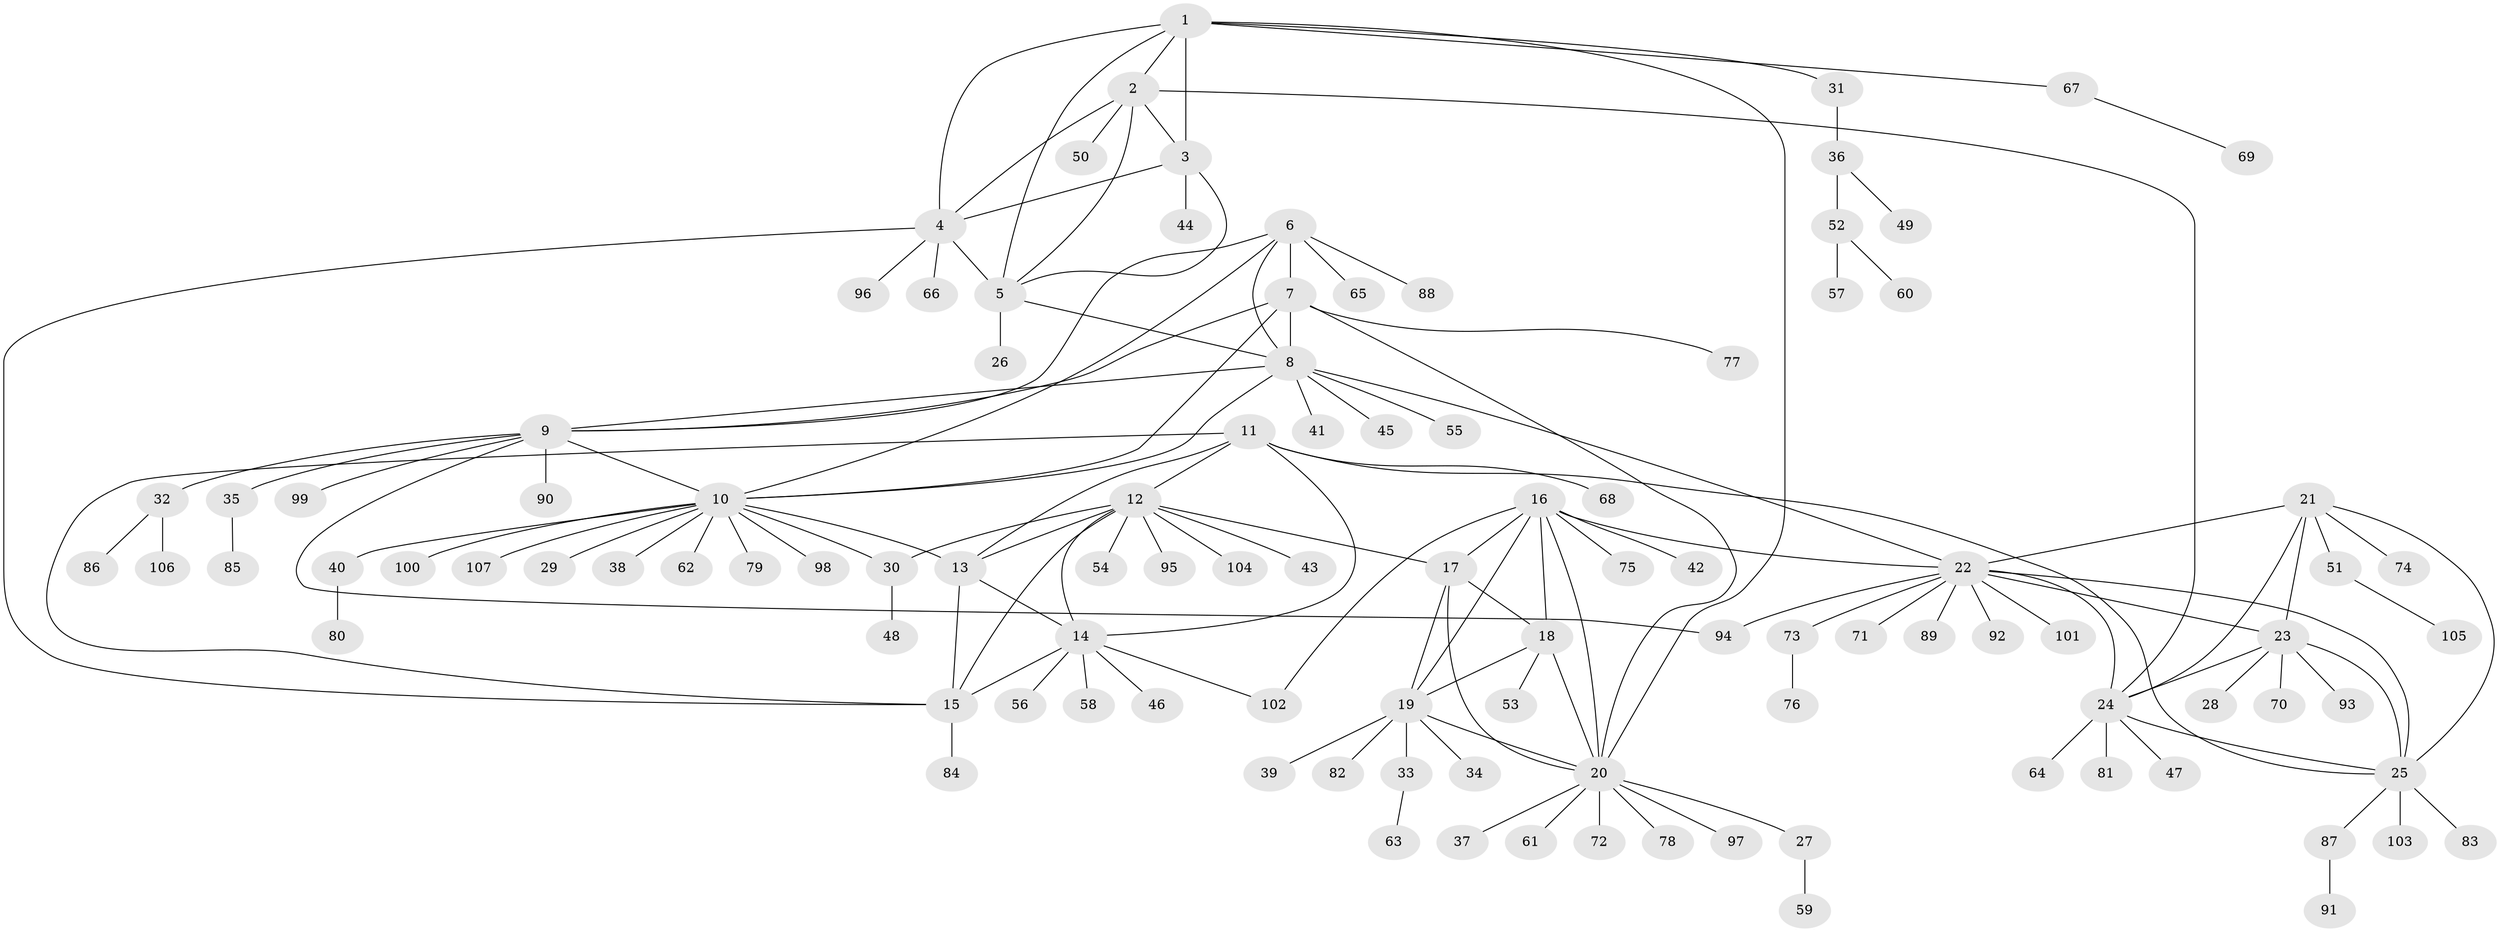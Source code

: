 // Generated by graph-tools (version 1.1) at 2025/56/03/09/25 04:56:04]
// undirected, 107 vertices, 145 edges
graph export_dot {
graph [start="1"]
  node [color=gray90,style=filled];
  1;
  2;
  3;
  4;
  5;
  6;
  7;
  8;
  9;
  10;
  11;
  12;
  13;
  14;
  15;
  16;
  17;
  18;
  19;
  20;
  21;
  22;
  23;
  24;
  25;
  26;
  27;
  28;
  29;
  30;
  31;
  32;
  33;
  34;
  35;
  36;
  37;
  38;
  39;
  40;
  41;
  42;
  43;
  44;
  45;
  46;
  47;
  48;
  49;
  50;
  51;
  52;
  53;
  54;
  55;
  56;
  57;
  58;
  59;
  60;
  61;
  62;
  63;
  64;
  65;
  66;
  67;
  68;
  69;
  70;
  71;
  72;
  73;
  74;
  75;
  76;
  77;
  78;
  79;
  80;
  81;
  82;
  83;
  84;
  85;
  86;
  87;
  88;
  89;
  90;
  91;
  92;
  93;
  94;
  95;
  96;
  97;
  98;
  99;
  100;
  101;
  102;
  103;
  104;
  105;
  106;
  107;
  1 -- 2;
  1 -- 3;
  1 -- 4;
  1 -- 5;
  1 -- 20;
  1 -- 31;
  1 -- 67;
  2 -- 3;
  2 -- 4;
  2 -- 5;
  2 -- 24;
  2 -- 50;
  3 -- 4;
  3 -- 5;
  3 -- 44;
  4 -- 5;
  4 -- 15;
  4 -- 66;
  4 -- 96;
  5 -- 8;
  5 -- 26;
  6 -- 7;
  6 -- 8;
  6 -- 9;
  6 -- 10;
  6 -- 65;
  6 -- 88;
  7 -- 8;
  7 -- 9;
  7 -- 10;
  7 -- 20;
  7 -- 77;
  8 -- 9;
  8 -- 10;
  8 -- 22;
  8 -- 41;
  8 -- 45;
  8 -- 55;
  9 -- 10;
  9 -- 32;
  9 -- 35;
  9 -- 90;
  9 -- 94;
  9 -- 99;
  10 -- 13;
  10 -- 29;
  10 -- 30;
  10 -- 38;
  10 -- 40;
  10 -- 62;
  10 -- 79;
  10 -- 98;
  10 -- 100;
  10 -- 107;
  11 -- 12;
  11 -- 13;
  11 -- 14;
  11 -- 15;
  11 -- 25;
  11 -- 68;
  12 -- 13;
  12 -- 14;
  12 -- 15;
  12 -- 17;
  12 -- 30;
  12 -- 43;
  12 -- 54;
  12 -- 95;
  12 -- 104;
  13 -- 14;
  13 -- 15;
  14 -- 15;
  14 -- 46;
  14 -- 56;
  14 -- 58;
  14 -- 102;
  15 -- 84;
  16 -- 17;
  16 -- 18;
  16 -- 19;
  16 -- 20;
  16 -- 22;
  16 -- 42;
  16 -- 75;
  16 -- 102;
  17 -- 18;
  17 -- 19;
  17 -- 20;
  18 -- 19;
  18 -- 20;
  18 -- 53;
  19 -- 20;
  19 -- 33;
  19 -- 34;
  19 -- 39;
  19 -- 82;
  20 -- 27;
  20 -- 37;
  20 -- 61;
  20 -- 72;
  20 -- 78;
  20 -- 97;
  21 -- 22;
  21 -- 23;
  21 -- 24;
  21 -- 25;
  21 -- 51;
  21 -- 74;
  22 -- 23;
  22 -- 24;
  22 -- 25;
  22 -- 71;
  22 -- 73;
  22 -- 89;
  22 -- 92;
  22 -- 94;
  22 -- 101;
  23 -- 24;
  23 -- 25;
  23 -- 28;
  23 -- 70;
  23 -- 93;
  24 -- 25;
  24 -- 47;
  24 -- 64;
  24 -- 81;
  25 -- 83;
  25 -- 87;
  25 -- 103;
  27 -- 59;
  30 -- 48;
  31 -- 36;
  32 -- 86;
  32 -- 106;
  33 -- 63;
  35 -- 85;
  36 -- 49;
  36 -- 52;
  40 -- 80;
  51 -- 105;
  52 -- 57;
  52 -- 60;
  67 -- 69;
  73 -- 76;
  87 -- 91;
}
